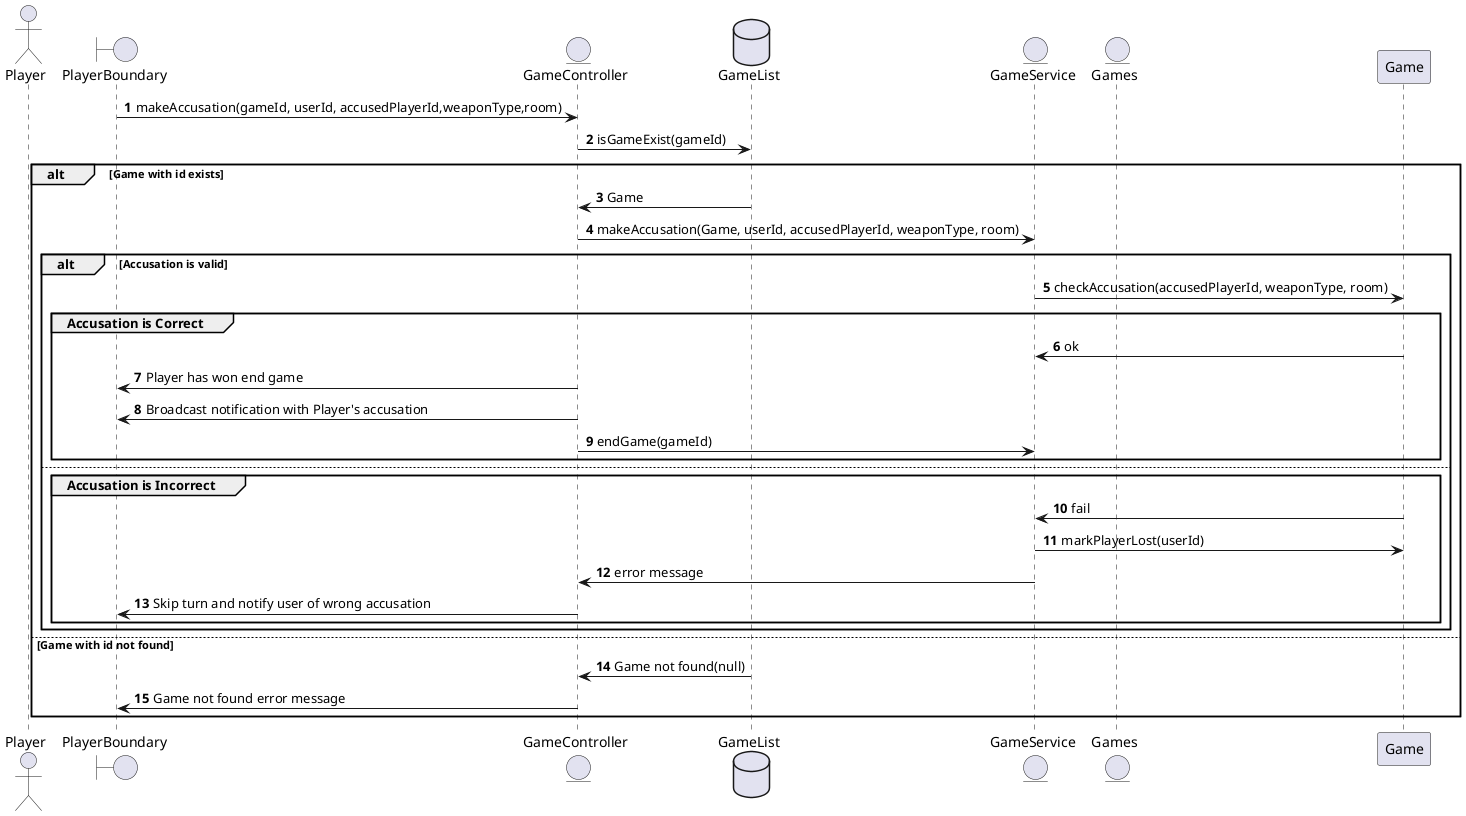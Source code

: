 @startuml

autonumber
actor Player
boundary PlayerBoundary
entity GameController

PlayerBoundary -> GameController: makeAccusation(gameId, userId, accusedPlayerId,weaponType,room)
database GameList
entity GameService
entity Games
GameController -> GameList: isGameExist(gameId)

alt Game with id exists
    GameList -> GameController: Game
    GameController -> GameService: makeAccusation(Game, userId, accusedPlayerId, weaponType, room)
    alt Accusation is valid
        GameService-> Game: checkAccusation(accusedPlayerId, weaponType, room)
        group Accusation is Correct
            Game -> GameService: ok
            GameController -> PlayerBoundary: Player has won end game
            GameController -> PlayerBoundary: Broadcast notification with Player's accusation
            GameController -> GameService: endGame(gameId)
        end
    else
        group Accusation is Incorrect
            Game -> GameService: fail
            GameService -> Game: markPlayerLost(userId)
            GameService -> GameController: error message
            GameController -> PlayerBoundary: Skip turn and notify user of wrong accusation
        end
    end
else Game with id not found
    GameList -> GameController: Game not found(null)
    GameController -> PlayerBoundary: Game not found error message
end
@enduml